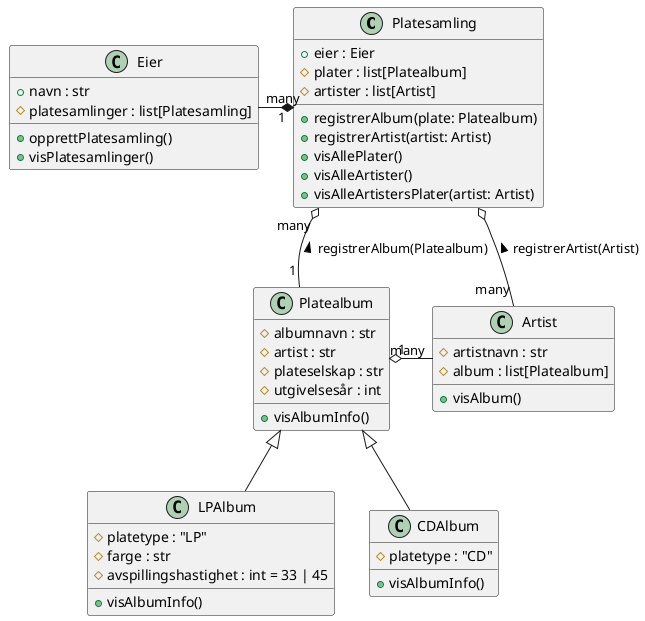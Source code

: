 @startuml plateuml
class Platesamling{
    +eier : Eier
    #plater : list[Platealbum]
    #artister : list[Artist]
    +registrerAlbum(plate: Platealbum)
    +registrerArtist(artist: Artist)
    +visAllePlater()
    +visAlleArtister()
    +visAlleArtistersPlater(artist: Artist)
}
class Platealbum{
    #albumnavn : str
    #artist : str
    #plateselskap : str
    #utgivelsesår : int
    +visAlbumInfo()
}

class Artist{
    #artistnavn : str
    #album : list[Platealbum]
    +visAlbum()
}
class LPAlbum{
    #platetype : "LP"
    #farge : str
    #avspillingshastighet : int = 33 | 45
    +visAlbumInfo()
}
class CDAlbum{
    #platetype : "CD"
    +visAlbumInfo()
}

class Eier{
    +navn : str
    #platesamlinger : list[Platesamling]
    +opprettPlatesamling()
    +visPlatesamlinger()
}
LPAlbum -up-|> Platealbum
CDAlbum -up-|> Platealbum
Platealbum "1" -up-o "many" Platesamling: registrerAlbum(Platealbum) >
Eier "many" -* "1" Platesamling
Artist "many" -left-o "1" Platealbum
Artist "many" -left-o Platesamling: registrerArtist(Artist) >

@enduml